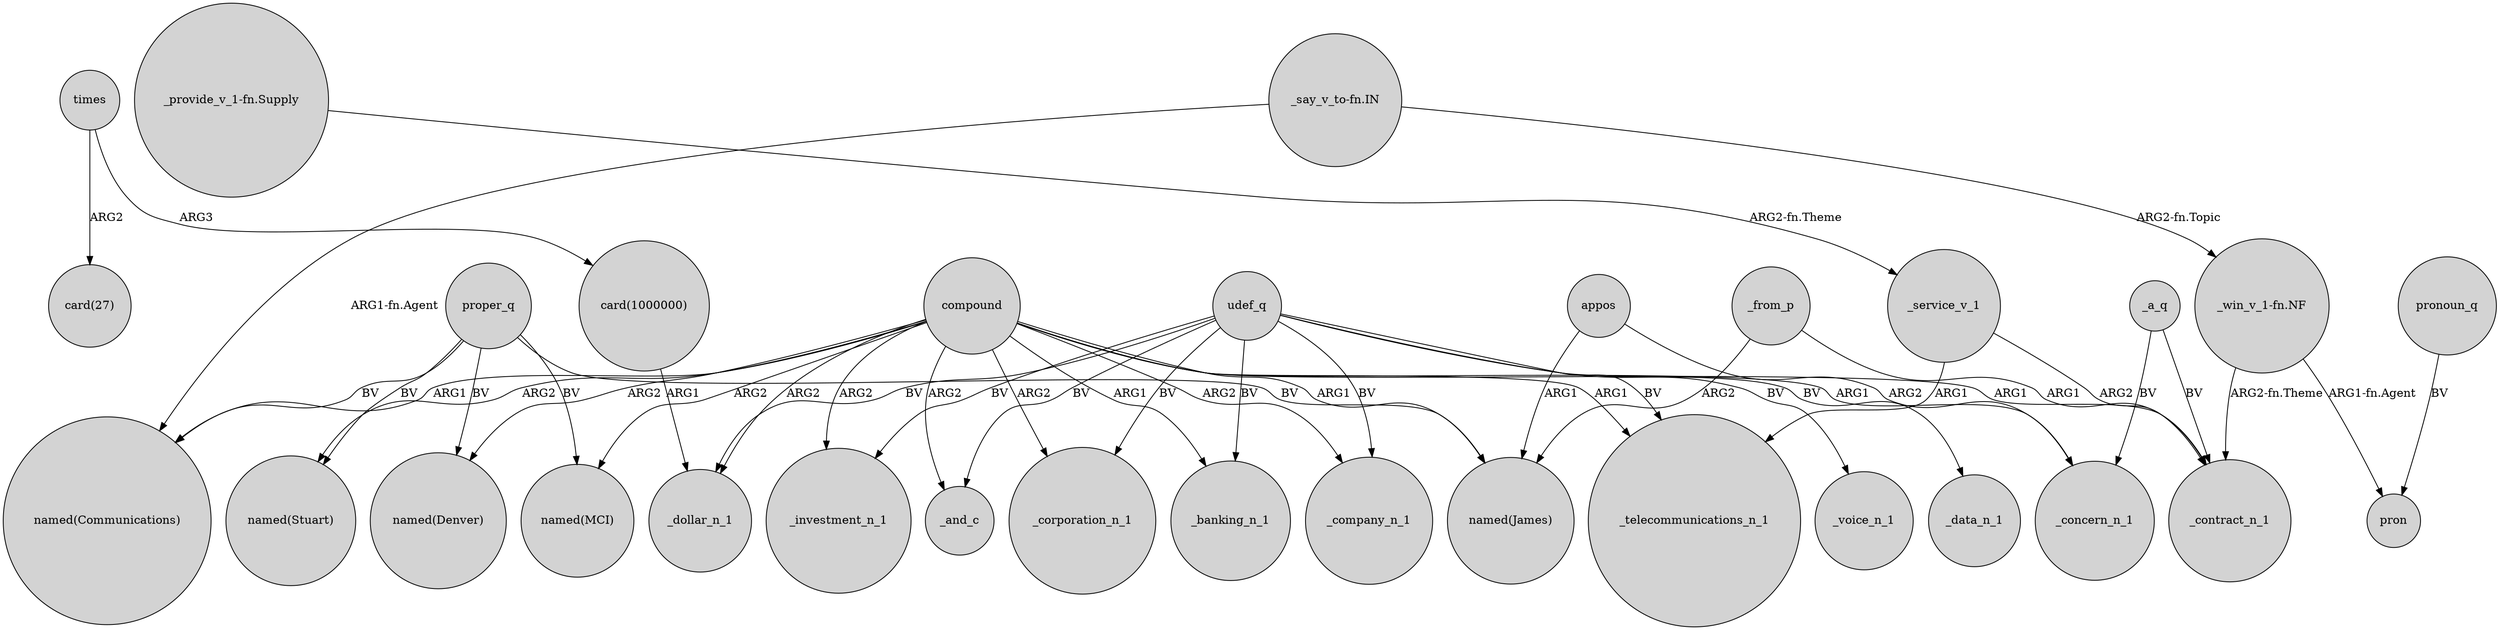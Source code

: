 digraph {
	node [shape=circle style=filled]
	proper_q -> "named(Denver)" [label=BV]
	udef_q -> _voice_n_1 [label=BV]
	_a_q -> _concern_n_1 [label=BV]
	"card(1000000)" -> _dollar_n_1 [label=ARG1]
	"_provide_v_1-fn.Supply" -> _service_v_1 [label="ARG2-fn.Theme"]
	_service_v_1 -> _contract_n_1 [label=ARG2]
	"_win_v_1-fn.NF" -> _contract_n_1 [label="ARG2-fn.Theme"]
	compound -> "named(Denver)" [label=ARG2]
	compound -> _company_n_1 [label=ARG2]
	proper_q -> "named(Communications)" [label=BV]
	compound -> _corporation_n_1 [label=ARG2]
	proper_q -> "named(MCI)" [label=BV]
	times -> "card(27)" [label=ARG2]
	compound -> _investment_n_1 [label=ARG2]
	compound -> _contract_n_1 [label=ARG1]
	_a_q -> _contract_n_1 [label=BV]
	compound -> "named(Stuart)" [label=ARG2]
	compound -> "named(Communications)" [label=ARG1]
	appos -> _concern_n_1 [label=ARG2]
	pronoun_q -> pron [label=BV]
	udef_q -> _corporation_n_1 [label=BV]
	_from_p -> "named(James)" [label=ARG2]
	compound -> _and_c [label=ARG2]
	udef_q -> _data_n_1 [label=BV]
	compound -> _banking_n_1 [label=ARG1]
	times -> "card(1000000)" [label=ARG3]
	"_say_v_to-fn.IN" -> "named(Communications)" [label="ARG1-fn.Agent"]
	"_say_v_to-fn.IN" -> "_win_v_1-fn.NF" [label="ARG2-fn.Topic"]
	compound -> "named(James)" [label=ARG1]
	_from_p -> _contract_n_1 [label=ARG1]
	compound -> _telecommunications_n_1 [label=ARG1]
	_service_v_1 -> _telecommunications_n_1 [label=ARG1]
	proper_q -> "named(James)" [label=BV]
	udef_q -> _telecommunications_n_1 [label=BV]
	compound -> "named(MCI)" [label=ARG2]
	udef_q -> _investment_n_1 [label=BV]
	"_win_v_1-fn.NF" -> pron [label="ARG1-fn.Agent"]
	compound -> _dollar_n_1 [label=ARG2]
	udef_q -> _banking_n_1 [label=BV]
	udef_q -> _and_c [label=BV]
	compound -> _concern_n_1 [label=ARG1]
	udef_q -> _company_n_1 [label=BV]
	proper_q -> "named(Stuart)" [label=BV]
	udef_q -> _dollar_n_1 [label=BV]
	appos -> "named(James)" [label=ARG1]
}
